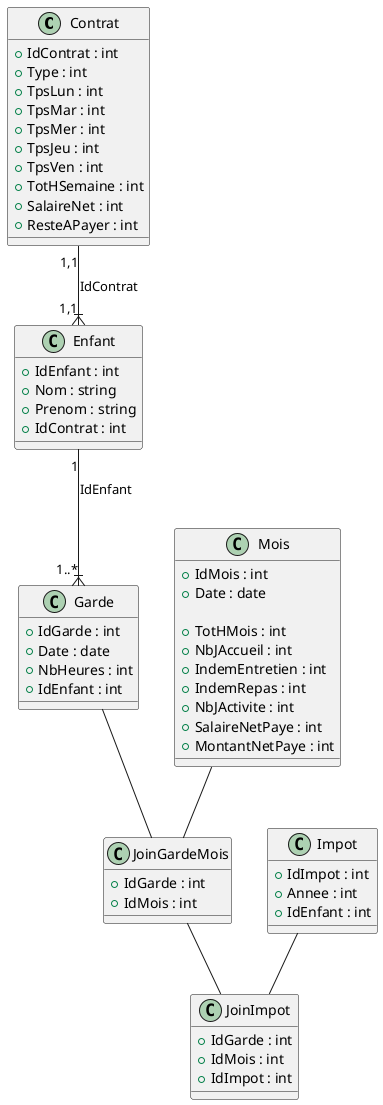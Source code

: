 @startuml
class Contrat 
{
    + IdContrat : int
    + Type : int
    + TpsLun : int
    + TpsMar : int
    + TpsMer : int
    + TpsJeu : int
    + TpsVen : int
    + TotHSemaine : int
    + SalaireNet : int
    + ResteAPayer : int
}

class Enfant
{
    + IdEnfant : int
    + Nom : string
    + Prenom : string
    + IdContrat : int
}
Contrat "1,1"--|{"1,1" Enfant : IdContrat

class Mois 
{
    + IdMois : int
    + Date : date

    + TotHMois : int
    + NbJAccueil : int
    + IndemEntretien : int
    + IndemRepas : int
    + NbJActivite : int
    + SalaireNetPaye : int
    + MontantNetPaye : int

}

class Garde
{
    + IdGarde : int
    + Date : date 
    + NbHeures : int
    + IdEnfant : int
}

Enfant "1" --|{ "1..*" Garde : IdEnfant

class JoinGardeMois
{
    + IdGarde : int
    + IdMois : int
}

Garde -- JoinGardeMois
Mois -- JoinGardeMois

class Impot
{
    + IdImpot : int
    + Annee : int
    + IdEnfant : int
}

class JoinImpot
{
    + IdGarde : int
    + IdMois : int
    + IdImpot : int
}

Impot -- JoinImpot
JoinGardeMois -- JoinImpot

@enduml